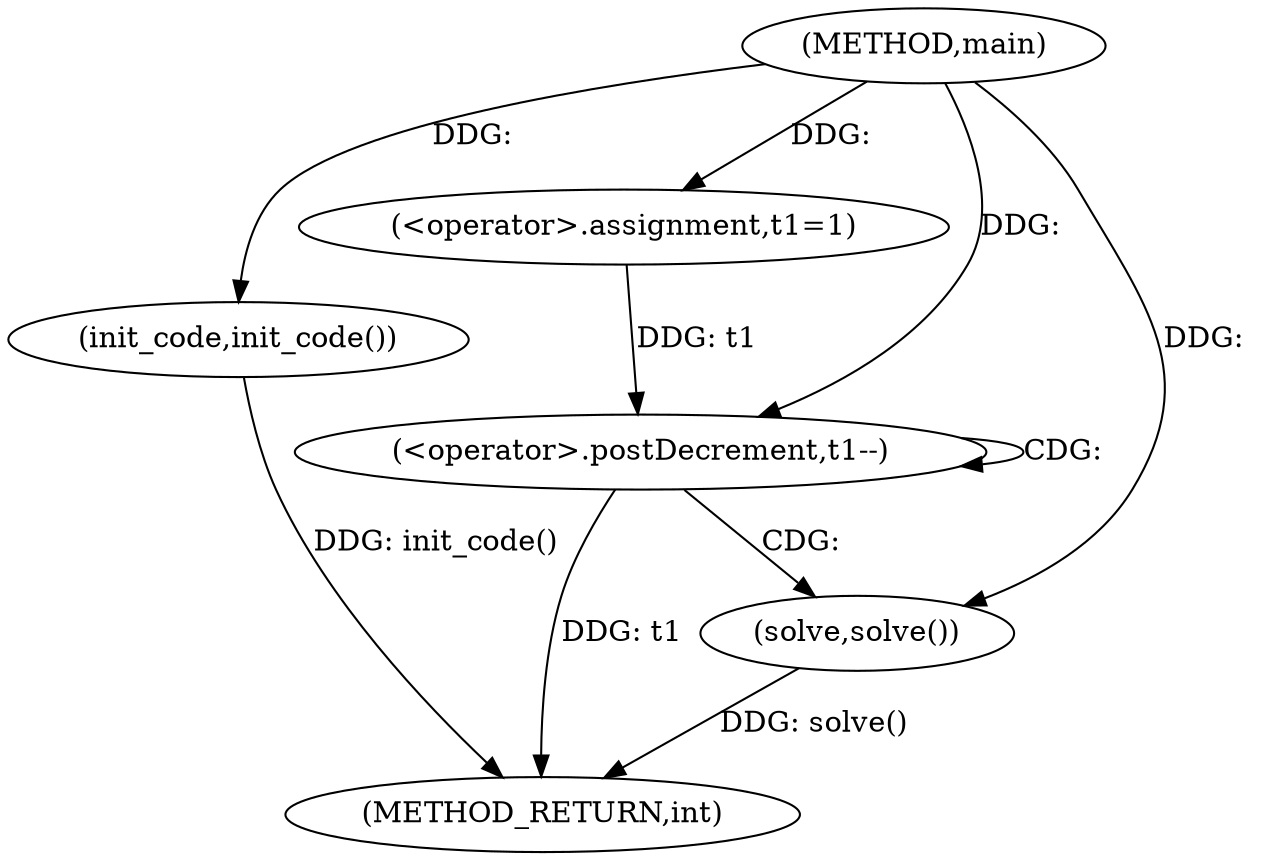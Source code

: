 digraph "main" {  
"1000529" [label = "(METHOD,main)" ]
"1000541" [label = "(METHOD_RETURN,int)" ]
"1000531" [label = "(init_code,init_code())" ]
"1000533" [label = "(<operator>.assignment,t1=1)" ]
"1000537" [label = "(<operator>.postDecrement,t1--)" ]
"1000540" [label = "(solve,solve())" ]
  "1000531" -> "1000541"  [ label = "DDG: init_code()"] 
  "1000537" -> "1000541"  [ label = "DDG: t1"] 
  "1000540" -> "1000541"  [ label = "DDG: solve()"] 
  "1000529" -> "1000531"  [ label = "DDG: "] 
  "1000529" -> "1000533"  [ label = "DDG: "] 
  "1000533" -> "1000537"  [ label = "DDG: t1"] 
  "1000529" -> "1000537"  [ label = "DDG: "] 
  "1000529" -> "1000540"  [ label = "DDG: "] 
  "1000537" -> "1000540"  [ label = "CDG: "] 
  "1000537" -> "1000537"  [ label = "CDG: "] 
}

